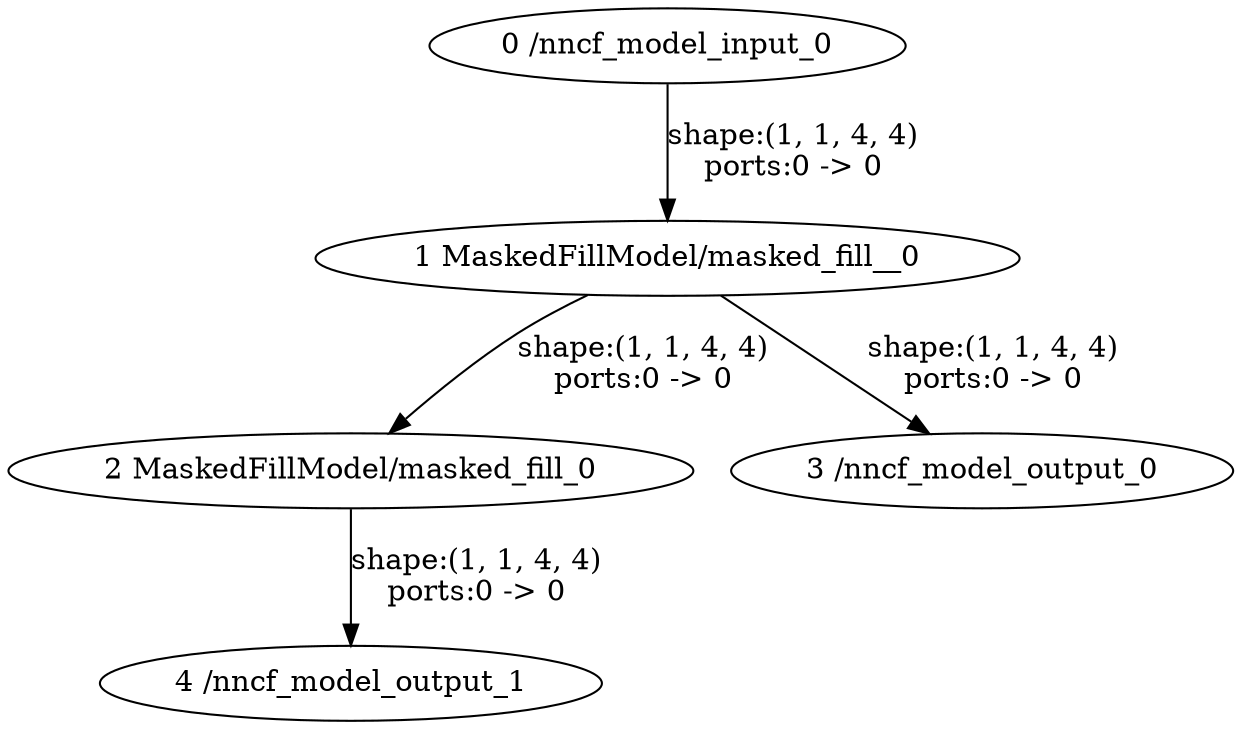 strict digraph  {
"0 /nncf_model_input_0" [id=0, type=nncf_model_input];
"1 MaskedFillModel/masked_fill__0" [id=1, type=masked_fill_];
"2 MaskedFillModel/masked_fill_0" [id=2, type=masked_fill];
"3 /nncf_model_output_0" [id=3, type=nncf_model_output];
"4 /nncf_model_output_1" [id=4, type=nncf_model_output];
"0 /nncf_model_input_0" -> "1 MaskedFillModel/masked_fill__0"  [label="shape:(1, 1, 4, 4)\nports:0 -> 0", style=solid];
"1 MaskedFillModel/masked_fill__0" -> "2 MaskedFillModel/masked_fill_0"  [label="shape:(1, 1, 4, 4)\nports:0 -> 0", style=solid];
"1 MaskedFillModel/masked_fill__0" -> "3 /nncf_model_output_0"  [label="shape:(1, 1, 4, 4)\nports:0 -> 0", style=solid];
"2 MaskedFillModel/masked_fill_0" -> "4 /nncf_model_output_1"  [label="shape:(1, 1, 4, 4)\nports:0 -> 0", style=solid];
}
